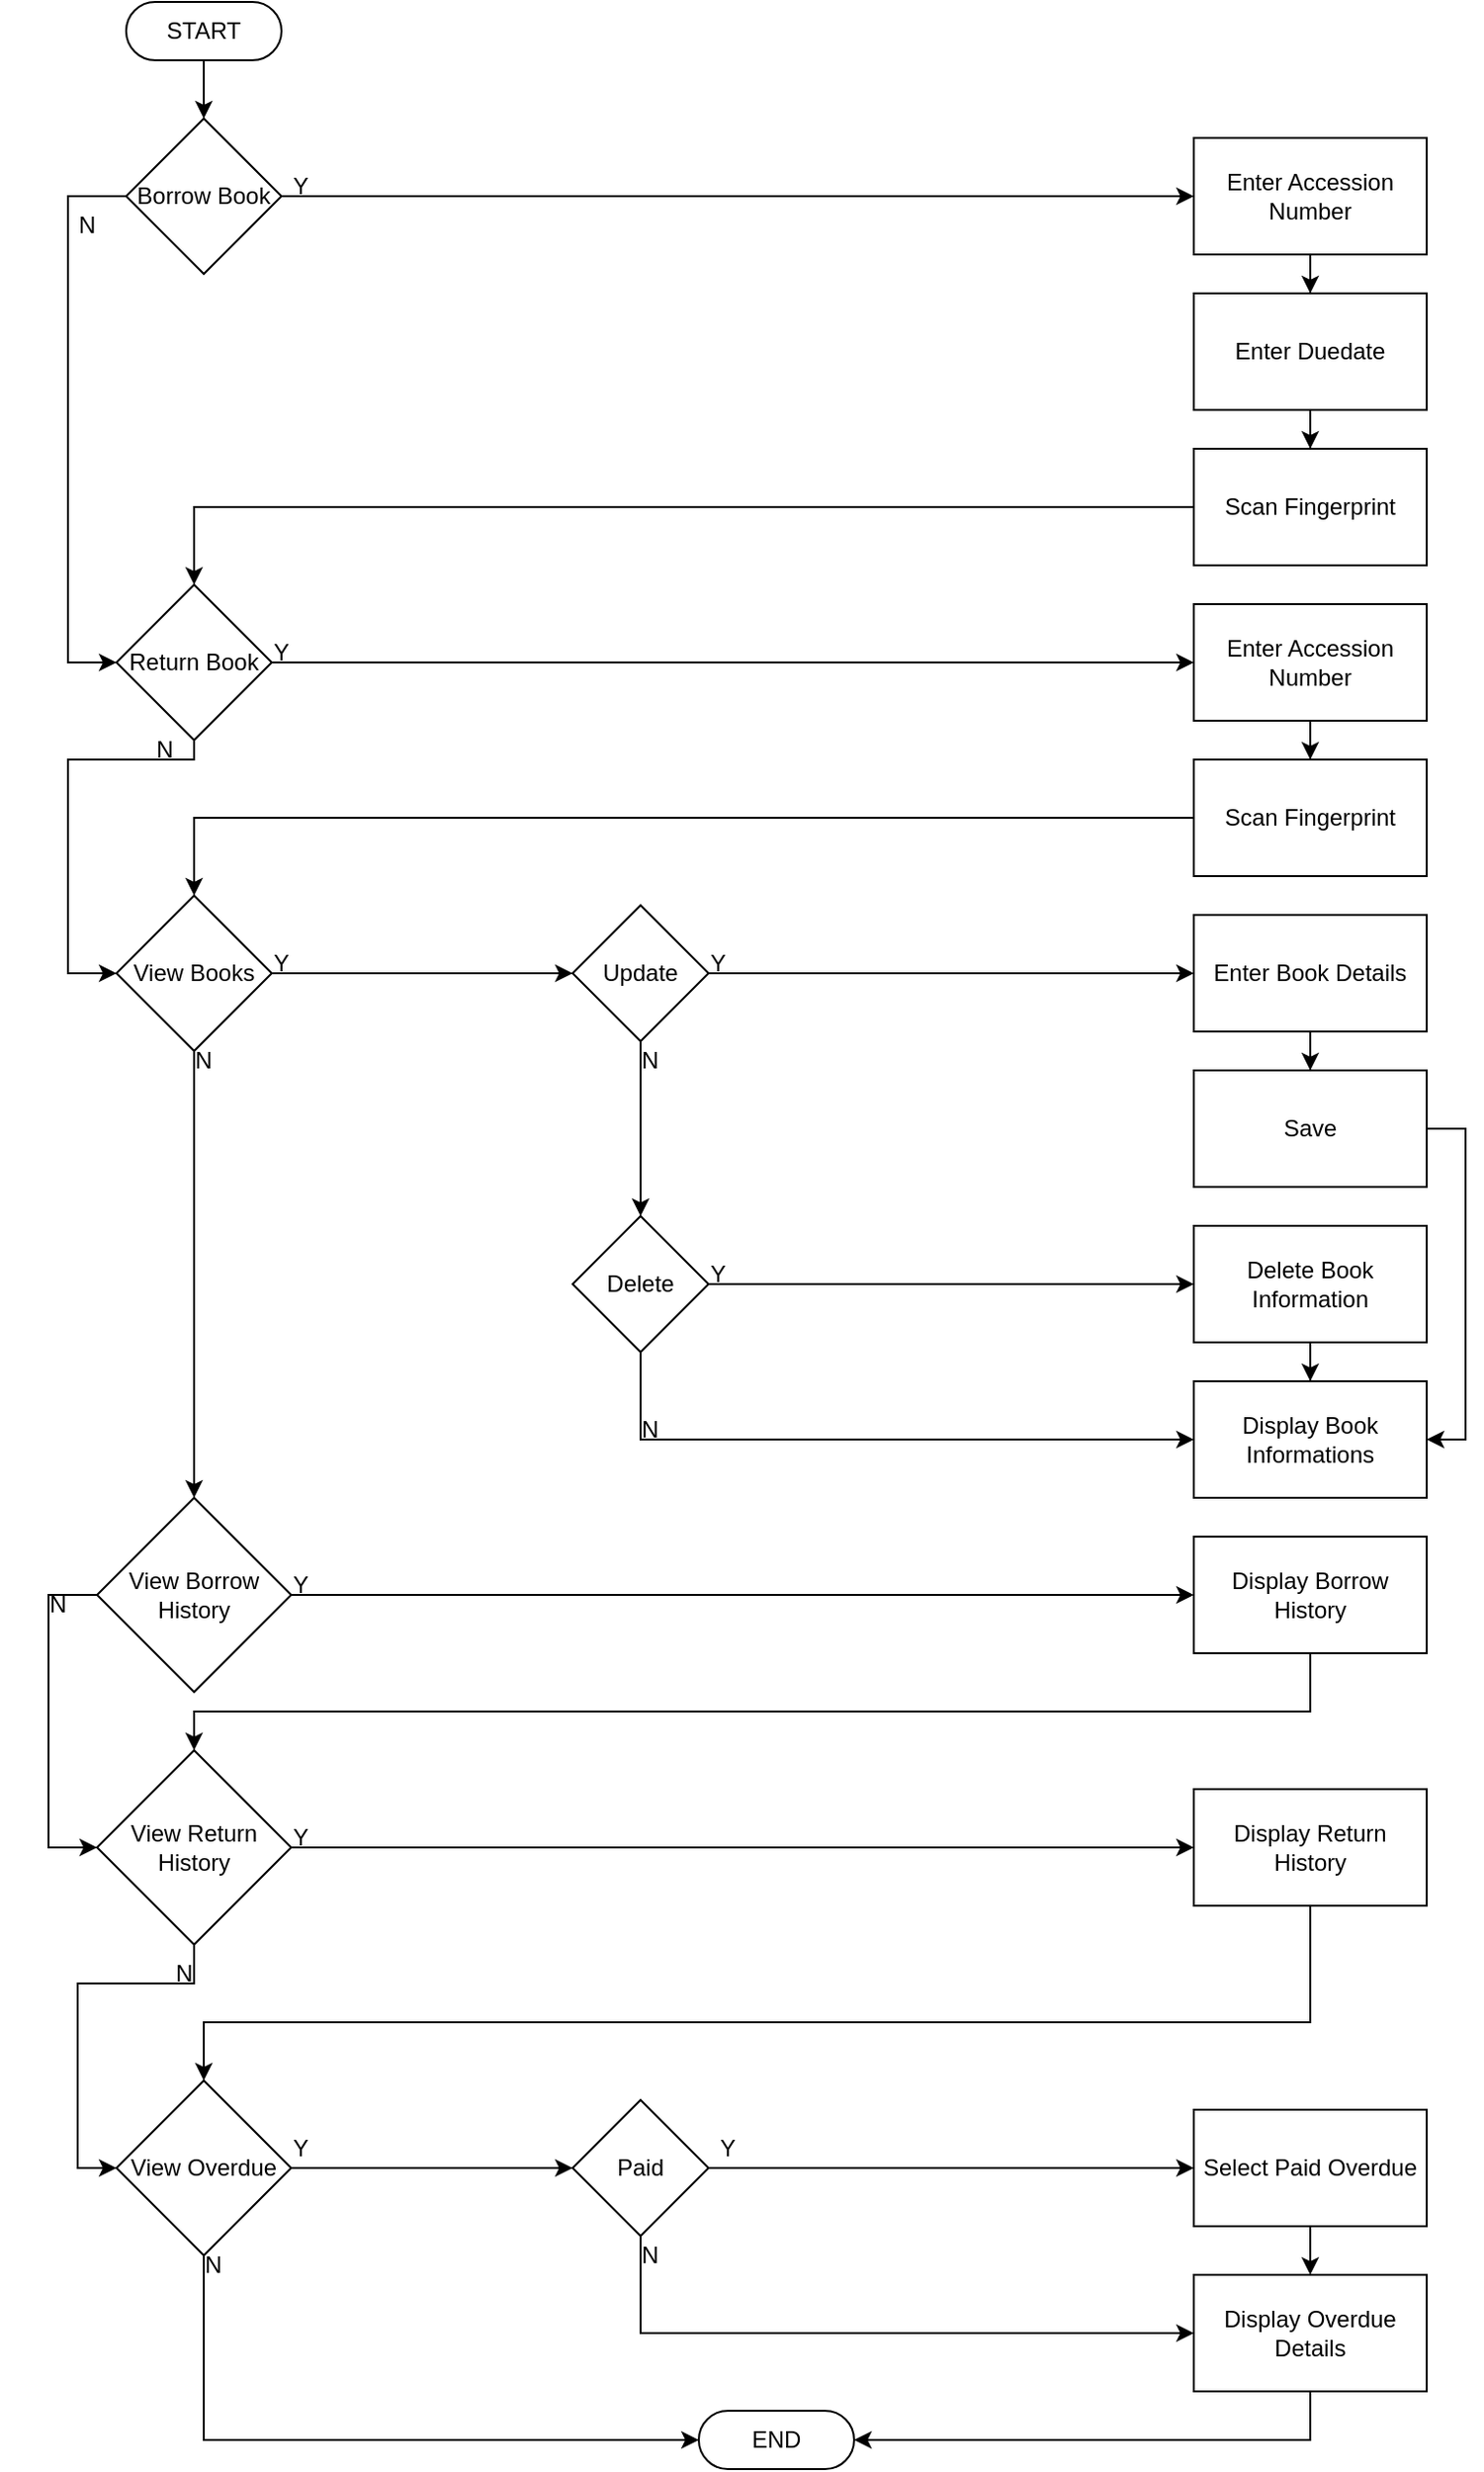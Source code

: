 <mxfile version="22.1.18" type="device">
  <diagram name="Page-1" id="9pUu9Wl4DCJIgBNYWcug">
    <mxGraphModel dx="1016" dy="619" grid="1" gridSize="10" guides="1" tooltips="1" connect="1" arrows="1" fold="1" page="1" pageScale="1" pageWidth="850" pageHeight="1100" math="0" shadow="0">
      <root>
        <mxCell id="0" />
        <mxCell id="1" parent="0" />
        <mxCell id="Z43VmYHaNltjWb4G_ZYM-8" style="edgeStyle=orthogonalEdgeStyle;rounded=0;orthogonalLoop=1;jettySize=auto;html=1;" parent="1" source="Z43VmYHaNltjWb4G_ZYM-1" target="Z43VmYHaNltjWb4G_ZYM-2" edge="1">
          <mxGeometry relative="1" as="geometry" />
        </mxCell>
        <mxCell id="Z43VmYHaNltjWb4G_ZYM-1" value="START" style="html=1;dashed=0;whiteSpace=wrap;shape=mxgraph.dfd.start" parent="1" vertex="1">
          <mxGeometry x="90" y="40" width="80" height="30" as="geometry" />
        </mxCell>
        <mxCell id="Z43VmYHaNltjWb4G_ZYM-15" style="edgeStyle=orthogonalEdgeStyle;rounded=0;orthogonalLoop=1;jettySize=auto;html=1;entryX=0;entryY=0.5;entryDx=0;entryDy=0;" parent="1" source="Z43VmYHaNltjWb4G_ZYM-2" target="Z43VmYHaNltjWb4G_ZYM-14" edge="1">
          <mxGeometry relative="1" as="geometry" />
        </mxCell>
        <mxCell id="Z43VmYHaNltjWb4G_ZYM-24" style="edgeStyle=orthogonalEdgeStyle;rounded=0;orthogonalLoop=1;jettySize=auto;html=1;entryX=0;entryY=0.5;entryDx=0;entryDy=0;" parent="1" source="Z43VmYHaNltjWb4G_ZYM-2" target="Z43VmYHaNltjWb4G_ZYM-3" edge="1">
          <mxGeometry relative="1" as="geometry">
            <Array as="points">
              <mxPoint x="60" y="140" />
              <mxPoint x="60" y="380" />
            </Array>
          </mxGeometry>
        </mxCell>
        <mxCell id="Z43VmYHaNltjWb4G_ZYM-2" value="Borrow Book" style="rhombus;whiteSpace=wrap;html=1;" parent="1" vertex="1">
          <mxGeometry x="90" y="100" width="80" height="80" as="geometry" />
        </mxCell>
        <mxCell id="Z43VmYHaNltjWb4G_ZYM-10" style="edgeStyle=orthogonalEdgeStyle;rounded=0;orthogonalLoop=1;jettySize=auto;html=1;entryX=0;entryY=0.5;entryDx=0;entryDy=0;" parent="1" source="Z43VmYHaNltjWb4G_ZYM-3" target="Z43VmYHaNltjWb4G_ZYM-4" edge="1">
          <mxGeometry relative="1" as="geometry">
            <Array as="points">
              <mxPoint x="125" y="430" />
              <mxPoint x="60" y="430" />
              <mxPoint x="60" y="540" />
            </Array>
          </mxGeometry>
        </mxCell>
        <mxCell id="Z43VmYHaNltjWb4G_ZYM-21" style="edgeStyle=orthogonalEdgeStyle;rounded=0;orthogonalLoop=1;jettySize=auto;html=1;entryX=0;entryY=0.5;entryDx=0;entryDy=0;" parent="1" source="Z43VmYHaNltjWb4G_ZYM-3" target="Z43VmYHaNltjWb4G_ZYM-20" edge="1">
          <mxGeometry relative="1" as="geometry" />
        </mxCell>
        <mxCell id="Z43VmYHaNltjWb4G_ZYM-3" value="Return Book" style="rhombus;whiteSpace=wrap;html=1;" parent="1" vertex="1">
          <mxGeometry x="85" y="340" width="80" height="80" as="geometry" />
        </mxCell>
        <mxCell id="Z43VmYHaNltjWb4G_ZYM-11" style="edgeStyle=orthogonalEdgeStyle;rounded=0;orthogonalLoop=1;jettySize=auto;html=1;" parent="1" source="Z43VmYHaNltjWb4G_ZYM-4" target="Z43VmYHaNltjWb4G_ZYM-5" edge="1">
          <mxGeometry relative="1" as="geometry" />
        </mxCell>
        <mxCell id="Z43VmYHaNltjWb4G_ZYM-30" style="edgeStyle=orthogonalEdgeStyle;rounded=0;orthogonalLoop=1;jettySize=auto;html=1;entryX=0;entryY=0.5;entryDx=0;entryDy=0;" parent="1" source="Z43VmYHaNltjWb4G_ZYM-4" target="Z43VmYHaNltjWb4G_ZYM-29" edge="1">
          <mxGeometry relative="1" as="geometry" />
        </mxCell>
        <mxCell id="Z43VmYHaNltjWb4G_ZYM-4" value="View Books" style="rhombus;whiteSpace=wrap;html=1;" parent="1" vertex="1">
          <mxGeometry x="85" y="500" width="80" height="80" as="geometry" />
        </mxCell>
        <mxCell id="Z43VmYHaNltjWb4G_ZYM-46" style="edgeStyle=orthogonalEdgeStyle;rounded=0;orthogonalLoop=1;jettySize=auto;html=1;entryX=0;entryY=0.5;entryDx=0;entryDy=0;" parent="1" source="Z43VmYHaNltjWb4G_ZYM-5" target="Z43VmYHaNltjWb4G_ZYM-44" edge="1">
          <mxGeometry relative="1" as="geometry" />
        </mxCell>
        <mxCell id="Z43VmYHaNltjWb4G_ZYM-48" style="edgeStyle=orthogonalEdgeStyle;rounded=0;orthogonalLoop=1;jettySize=auto;html=1;entryX=0;entryY=0.5;entryDx=0;entryDy=0;" parent="1" source="Z43VmYHaNltjWb4G_ZYM-5" target="Z43VmYHaNltjWb4G_ZYM-6" edge="1">
          <mxGeometry relative="1" as="geometry">
            <Array as="points">
              <mxPoint x="50" y="860" />
              <mxPoint x="50" y="990" />
            </Array>
          </mxGeometry>
        </mxCell>
        <mxCell id="Z43VmYHaNltjWb4G_ZYM-5" value="View Borrow History" style="rhombus;whiteSpace=wrap;html=1;" parent="1" vertex="1">
          <mxGeometry x="75" y="810" width="100" height="100" as="geometry" />
        </mxCell>
        <mxCell id="Z43VmYHaNltjWb4G_ZYM-47" style="edgeStyle=orthogonalEdgeStyle;rounded=0;orthogonalLoop=1;jettySize=auto;html=1;entryX=0;entryY=0.5;entryDx=0;entryDy=0;" parent="1" source="Z43VmYHaNltjWb4G_ZYM-6" target="Z43VmYHaNltjWb4G_ZYM-45" edge="1">
          <mxGeometry relative="1" as="geometry" />
        </mxCell>
        <mxCell id="Z43VmYHaNltjWb4G_ZYM-61" style="edgeStyle=orthogonalEdgeStyle;rounded=0;orthogonalLoop=1;jettySize=auto;html=1;entryX=0;entryY=0.5;entryDx=0;entryDy=0;" parent="1" source="Z43VmYHaNltjWb4G_ZYM-6" target="Z43VmYHaNltjWb4G_ZYM-7" edge="1">
          <mxGeometry relative="1" as="geometry">
            <Array as="points">
              <mxPoint x="125" y="1060" />
              <mxPoint x="65" y="1060" />
              <mxPoint x="65" y="1155" />
            </Array>
          </mxGeometry>
        </mxCell>
        <mxCell id="Z43VmYHaNltjWb4G_ZYM-6" value="View Return History" style="rhombus;whiteSpace=wrap;html=1;" parent="1" vertex="1">
          <mxGeometry x="75" y="940" width="100" height="100" as="geometry" />
        </mxCell>
        <mxCell id="Z43VmYHaNltjWb4G_ZYM-52" style="edgeStyle=orthogonalEdgeStyle;rounded=0;orthogonalLoop=1;jettySize=auto;html=1;entryX=0;entryY=0.5;entryDx=0;entryDy=0;" parent="1" source="Z43VmYHaNltjWb4G_ZYM-7" target="Z43VmYHaNltjWb4G_ZYM-51" edge="1">
          <mxGeometry relative="1" as="geometry" />
        </mxCell>
        <mxCell id="Z43VmYHaNltjWb4G_ZYM-7" value="View Overdue" style="rhombus;whiteSpace=wrap;html=1;" parent="1" vertex="1">
          <mxGeometry x="85" y="1110" width="90" height="90" as="geometry" />
        </mxCell>
        <mxCell id="Z43VmYHaNltjWb4G_ZYM-17" style="edgeStyle=orthogonalEdgeStyle;rounded=0;orthogonalLoop=1;jettySize=auto;html=1;" parent="1" source="Z43VmYHaNltjWb4G_ZYM-14" target="Z43VmYHaNltjWb4G_ZYM-16" edge="1">
          <mxGeometry relative="1" as="geometry" />
        </mxCell>
        <mxCell id="Z43VmYHaNltjWb4G_ZYM-14" value="Enter Accession Number" style="rounded=0;whiteSpace=wrap;html=1;" parent="1" vertex="1">
          <mxGeometry x="640" y="110" width="120" height="60" as="geometry" />
        </mxCell>
        <mxCell id="Z43VmYHaNltjWb4G_ZYM-19" style="edgeStyle=orthogonalEdgeStyle;rounded=0;orthogonalLoop=1;jettySize=auto;html=1;" parent="1" source="Z43VmYHaNltjWb4G_ZYM-16" target="Z43VmYHaNltjWb4G_ZYM-18" edge="1">
          <mxGeometry relative="1" as="geometry" />
        </mxCell>
        <mxCell id="Z43VmYHaNltjWb4G_ZYM-16" value="Enter Duedate" style="rounded=0;whiteSpace=wrap;html=1;" parent="1" vertex="1">
          <mxGeometry x="640" y="190" width="120" height="60" as="geometry" />
        </mxCell>
        <mxCell id="Z43VmYHaNltjWb4G_ZYM-25" style="edgeStyle=orthogonalEdgeStyle;rounded=0;orthogonalLoop=1;jettySize=auto;html=1;entryX=0.5;entryY=0;entryDx=0;entryDy=0;" parent="1" source="Z43VmYHaNltjWb4G_ZYM-18" target="Z43VmYHaNltjWb4G_ZYM-3" edge="1">
          <mxGeometry relative="1" as="geometry" />
        </mxCell>
        <mxCell id="Z43VmYHaNltjWb4G_ZYM-18" value="Scan Fingerprint" style="rounded=0;whiteSpace=wrap;html=1;" parent="1" vertex="1">
          <mxGeometry x="640" y="270" width="120" height="60" as="geometry" />
        </mxCell>
        <mxCell id="Z43VmYHaNltjWb4G_ZYM-23" style="edgeStyle=orthogonalEdgeStyle;rounded=0;orthogonalLoop=1;jettySize=auto;html=1;entryX=0.5;entryY=0;entryDx=0;entryDy=0;" parent="1" source="Z43VmYHaNltjWb4G_ZYM-20" target="Z43VmYHaNltjWb4G_ZYM-22" edge="1">
          <mxGeometry relative="1" as="geometry" />
        </mxCell>
        <mxCell id="Z43VmYHaNltjWb4G_ZYM-20" value="Enter Accession Number" style="rounded=0;whiteSpace=wrap;html=1;" parent="1" vertex="1">
          <mxGeometry x="640" y="350" width="120" height="60" as="geometry" />
        </mxCell>
        <mxCell id="Z43VmYHaNltjWb4G_ZYM-26" style="edgeStyle=orthogonalEdgeStyle;rounded=0;orthogonalLoop=1;jettySize=auto;html=1;entryX=0.5;entryY=0;entryDx=0;entryDy=0;" parent="1" source="Z43VmYHaNltjWb4G_ZYM-22" target="Z43VmYHaNltjWb4G_ZYM-4" edge="1">
          <mxGeometry relative="1" as="geometry" />
        </mxCell>
        <mxCell id="Z43VmYHaNltjWb4G_ZYM-22" value="Scan Fingerprint" style="rounded=0;whiteSpace=wrap;html=1;" parent="1" vertex="1">
          <mxGeometry x="640" y="430" width="120" height="60" as="geometry" />
        </mxCell>
        <mxCell id="Z43VmYHaNltjWb4G_ZYM-32" style="edgeStyle=orthogonalEdgeStyle;rounded=0;orthogonalLoop=1;jettySize=auto;html=1;" parent="1" source="Z43VmYHaNltjWb4G_ZYM-29" target="Z43VmYHaNltjWb4G_ZYM-31" edge="1">
          <mxGeometry relative="1" as="geometry">
            <Array as="points">
              <mxPoint x="355" y="700" />
              <mxPoint x="355" y="700" />
            </Array>
          </mxGeometry>
        </mxCell>
        <mxCell id="Z43VmYHaNltjWb4G_ZYM-34" style="edgeStyle=orthogonalEdgeStyle;rounded=0;orthogonalLoop=1;jettySize=auto;html=1;entryX=0;entryY=0.5;entryDx=0;entryDy=0;" parent="1" source="Z43VmYHaNltjWb4G_ZYM-29" target="Z43VmYHaNltjWb4G_ZYM-33" edge="1">
          <mxGeometry relative="1" as="geometry" />
        </mxCell>
        <mxCell id="Z43VmYHaNltjWb4G_ZYM-29" value="Update" style="rhombus;whiteSpace=wrap;html=1;" parent="1" vertex="1">
          <mxGeometry x="320" y="505" width="70" height="70" as="geometry" />
        </mxCell>
        <mxCell id="Z43VmYHaNltjWb4G_ZYM-39" style="edgeStyle=orthogonalEdgeStyle;rounded=0;orthogonalLoop=1;jettySize=auto;html=1;entryX=0;entryY=0.5;entryDx=0;entryDy=0;" parent="1" source="Z43VmYHaNltjWb4G_ZYM-31" target="Z43VmYHaNltjWb4G_ZYM-38" edge="1">
          <mxGeometry relative="1" as="geometry" />
        </mxCell>
        <mxCell id="Z43VmYHaNltjWb4G_ZYM-41" style="edgeStyle=orthogonalEdgeStyle;rounded=0;orthogonalLoop=1;jettySize=auto;html=1;entryX=0;entryY=0.5;entryDx=0;entryDy=0;" parent="1" source="Z43VmYHaNltjWb4G_ZYM-31" target="Z43VmYHaNltjWb4G_ZYM-40" edge="1">
          <mxGeometry relative="1" as="geometry">
            <Array as="points">
              <mxPoint x="355" y="780" />
            </Array>
          </mxGeometry>
        </mxCell>
        <mxCell id="Z43VmYHaNltjWb4G_ZYM-31" value="Delete" style="rhombus;whiteSpace=wrap;html=1;" parent="1" vertex="1">
          <mxGeometry x="320" y="665" width="70" height="70" as="geometry" />
        </mxCell>
        <mxCell id="Z43VmYHaNltjWb4G_ZYM-36" style="edgeStyle=orthogonalEdgeStyle;rounded=0;orthogonalLoop=1;jettySize=auto;html=1;" parent="1" source="Z43VmYHaNltjWb4G_ZYM-33" target="Z43VmYHaNltjWb4G_ZYM-35" edge="1">
          <mxGeometry relative="1" as="geometry" />
        </mxCell>
        <mxCell id="Z43VmYHaNltjWb4G_ZYM-33" value="Enter Book Details" style="rounded=0;whiteSpace=wrap;html=1;" parent="1" vertex="1">
          <mxGeometry x="640" y="510" width="120" height="60" as="geometry" />
        </mxCell>
        <mxCell id="Z43VmYHaNltjWb4G_ZYM-43" style="edgeStyle=orthogonalEdgeStyle;rounded=0;orthogonalLoop=1;jettySize=auto;html=1;entryX=1;entryY=0.5;entryDx=0;entryDy=0;" parent="1" source="Z43VmYHaNltjWb4G_ZYM-35" target="Z43VmYHaNltjWb4G_ZYM-40" edge="1">
          <mxGeometry relative="1" as="geometry">
            <Array as="points">
              <mxPoint x="780" y="620" />
              <mxPoint x="780" y="780" />
            </Array>
          </mxGeometry>
        </mxCell>
        <mxCell id="Z43VmYHaNltjWb4G_ZYM-35" value="Save" style="rounded=0;whiteSpace=wrap;html=1;" parent="1" vertex="1">
          <mxGeometry x="640" y="590" width="120" height="60" as="geometry" />
        </mxCell>
        <mxCell id="Z43VmYHaNltjWb4G_ZYM-42" style="edgeStyle=orthogonalEdgeStyle;rounded=0;orthogonalLoop=1;jettySize=auto;html=1;entryX=0.5;entryY=0;entryDx=0;entryDy=0;" parent="1" source="Z43VmYHaNltjWb4G_ZYM-38" target="Z43VmYHaNltjWb4G_ZYM-40" edge="1">
          <mxGeometry relative="1" as="geometry" />
        </mxCell>
        <mxCell id="Z43VmYHaNltjWb4G_ZYM-38" value="Delete Book Information" style="rounded=0;whiteSpace=wrap;html=1;" parent="1" vertex="1">
          <mxGeometry x="640" y="670" width="120" height="60" as="geometry" />
        </mxCell>
        <mxCell id="Z43VmYHaNltjWb4G_ZYM-40" value="Display Book Informations" style="rounded=0;whiteSpace=wrap;html=1;" parent="1" vertex="1">
          <mxGeometry x="640" y="750" width="120" height="60" as="geometry" />
        </mxCell>
        <mxCell id="Z43VmYHaNltjWb4G_ZYM-49" style="edgeStyle=orthogonalEdgeStyle;rounded=0;orthogonalLoop=1;jettySize=auto;html=1;" parent="1" source="Z43VmYHaNltjWb4G_ZYM-44" target="Z43VmYHaNltjWb4G_ZYM-6" edge="1">
          <mxGeometry relative="1" as="geometry">
            <Array as="points">
              <mxPoint x="700" y="920" />
              <mxPoint x="125" y="920" />
            </Array>
          </mxGeometry>
        </mxCell>
        <mxCell id="Z43VmYHaNltjWb4G_ZYM-44" value="Display Borrow History" style="rounded=0;whiteSpace=wrap;html=1;" parent="1" vertex="1">
          <mxGeometry x="640" y="830" width="120" height="60" as="geometry" />
        </mxCell>
        <mxCell id="Z43VmYHaNltjWb4G_ZYM-45" value="Display Return History" style="rounded=0;whiteSpace=wrap;html=1;" parent="1" vertex="1">
          <mxGeometry x="640" y="960" width="120" height="60" as="geometry" />
        </mxCell>
        <mxCell id="Z43VmYHaNltjWb4G_ZYM-54" style="edgeStyle=orthogonalEdgeStyle;rounded=0;orthogonalLoop=1;jettySize=auto;html=1;entryX=0;entryY=0.5;entryDx=0;entryDy=0;" parent="1" source="Z43VmYHaNltjWb4G_ZYM-51" target="Z43VmYHaNltjWb4G_ZYM-53" edge="1">
          <mxGeometry relative="1" as="geometry" />
        </mxCell>
        <mxCell id="Z43VmYHaNltjWb4G_ZYM-57" style="edgeStyle=orthogonalEdgeStyle;rounded=0;orthogonalLoop=1;jettySize=auto;html=1;entryX=0;entryY=0.5;entryDx=0;entryDy=0;" parent="1" source="Z43VmYHaNltjWb4G_ZYM-51" target="Z43VmYHaNltjWb4G_ZYM-55" edge="1">
          <mxGeometry relative="1" as="geometry">
            <Array as="points">
              <mxPoint x="355" y="1240" />
            </Array>
          </mxGeometry>
        </mxCell>
        <mxCell id="Z43VmYHaNltjWb4G_ZYM-51" value="Paid" style="rhombus;whiteSpace=wrap;html=1;" parent="1" vertex="1">
          <mxGeometry x="320" y="1120" width="70" height="70" as="geometry" />
        </mxCell>
        <mxCell id="Z43VmYHaNltjWb4G_ZYM-56" style="edgeStyle=orthogonalEdgeStyle;rounded=0;orthogonalLoop=1;jettySize=auto;html=1;" parent="1" source="Z43VmYHaNltjWb4G_ZYM-53" target="Z43VmYHaNltjWb4G_ZYM-55" edge="1">
          <mxGeometry relative="1" as="geometry" />
        </mxCell>
        <mxCell id="Z43VmYHaNltjWb4G_ZYM-53" value="Select Paid Overdue" style="rounded=0;whiteSpace=wrap;html=1;" parent="1" vertex="1">
          <mxGeometry x="640" y="1125" width="120" height="60" as="geometry" />
        </mxCell>
        <mxCell id="Z43VmYHaNltjWb4G_ZYM-55" value="Display Overdue Details" style="rounded=0;whiteSpace=wrap;html=1;" parent="1" vertex="1">
          <mxGeometry x="640" y="1210" width="120" height="60" as="geometry" />
        </mxCell>
        <mxCell id="Z43VmYHaNltjWb4G_ZYM-58" value="END" style="html=1;dashed=0;whiteSpace=wrap;shape=mxgraph.dfd.start" parent="1" vertex="1">
          <mxGeometry x="385" y="1280" width="80" height="30" as="geometry" />
        </mxCell>
        <mxCell id="Z43VmYHaNltjWb4G_ZYM-59" style="edgeStyle=orthogonalEdgeStyle;rounded=0;orthogonalLoop=1;jettySize=auto;html=1;entryX=0;entryY=0.5;entryDx=0;entryDy=0;entryPerimeter=0;" parent="1" source="Z43VmYHaNltjWb4G_ZYM-7" target="Z43VmYHaNltjWb4G_ZYM-58" edge="1">
          <mxGeometry relative="1" as="geometry">
            <Array as="points">
              <mxPoint x="130" y="1295" />
            </Array>
          </mxGeometry>
        </mxCell>
        <mxCell id="Z43VmYHaNltjWb4G_ZYM-60" style="edgeStyle=orthogonalEdgeStyle;rounded=0;orthogonalLoop=1;jettySize=auto;html=1;entryX=1;entryY=0.5;entryDx=0;entryDy=0;entryPerimeter=0;" parent="1" source="Z43VmYHaNltjWb4G_ZYM-55" target="Z43VmYHaNltjWb4G_ZYM-58" edge="1">
          <mxGeometry relative="1" as="geometry">
            <Array as="points">
              <mxPoint x="700" y="1295" />
            </Array>
          </mxGeometry>
        </mxCell>
        <mxCell id="Z43VmYHaNltjWb4G_ZYM-62" style="edgeStyle=orthogonalEdgeStyle;rounded=0;orthogonalLoop=1;jettySize=auto;html=1;entryX=0.5;entryY=0;entryDx=0;entryDy=0;" parent="1" source="Z43VmYHaNltjWb4G_ZYM-45" target="Z43VmYHaNltjWb4G_ZYM-7" edge="1">
          <mxGeometry relative="1" as="geometry">
            <Array as="points">
              <mxPoint x="700" y="1080" />
              <mxPoint x="130" y="1080" />
            </Array>
          </mxGeometry>
        </mxCell>
        <mxCell id="e2DBWJYDvQBzY5ssenAn-1" value="Y" style="text;html=1;strokeColor=none;fillColor=none;align=center;verticalAlign=middle;whiteSpace=wrap;rounded=0;" vertex="1" parent="1">
          <mxGeometry x="150" y="120" width="60" height="30" as="geometry" />
        </mxCell>
        <mxCell id="e2DBWJYDvQBzY5ssenAn-2" value="Y" style="text;html=1;strokeColor=none;fillColor=none;align=center;verticalAlign=middle;whiteSpace=wrap;rounded=0;" vertex="1" parent="1">
          <mxGeometry x="140" y="360" width="60" height="30" as="geometry" />
        </mxCell>
        <mxCell id="e2DBWJYDvQBzY5ssenAn-3" value="Y" style="text;html=1;strokeColor=none;fillColor=none;align=center;verticalAlign=middle;whiteSpace=wrap;rounded=0;" vertex="1" parent="1">
          <mxGeometry x="140" y="520" width="60" height="30" as="geometry" />
        </mxCell>
        <mxCell id="e2DBWJYDvQBzY5ssenAn-5" value="Y" style="text;html=1;strokeColor=none;fillColor=none;align=center;verticalAlign=middle;whiteSpace=wrap;rounded=0;" vertex="1" parent="1">
          <mxGeometry x="365" y="520" width="60" height="30" as="geometry" />
        </mxCell>
        <mxCell id="e2DBWJYDvQBzY5ssenAn-6" value="Y" style="text;html=1;strokeColor=none;fillColor=none;align=center;verticalAlign=middle;whiteSpace=wrap;rounded=0;" vertex="1" parent="1">
          <mxGeometry x="365" y="680" width="60" height="30" as="geometry" />
        </mxCell>
        <mxCell id="e2DBWJYDvQBzY5ssenAn-7" value="Y" style="text;html=1;strokeColor=none;fillColor=none;align=center;verticalAlign=middle;whiteSpace=wrap;rounded=0;" vertex="1" parent="1">
          <mxGeometry x="150" y="840" width="60" height="30" as="geometry" />
        </mxCell>
        <mxCell id="e2DBWJYDvQBzY5ssenAn-8" value="Y" style="text;html=1;strokeColor=none;fillColor=none;align=center;verticalAlign=middle;whiteSpace=wrap;rounded=0;" vertex="1" parent="1">
          <mxGeometry x="150" y="970" width="60" height="30" as="geometry" />
        </mxCell>
        <mxCell id="e2DBWJYDvQBzY5ssenAn-9" value="Y" style="text;html=1;strokeColor=none;fillColor=none;align=center;verticalAlign=middle;whiteSpace=wrap;rounded=0;" vertex="1" parent="1">
          <mxGeometry x="150" y="1130" width="60" height="30" as="geometry" />
        </mxCell>
        <mxCell id="e2DBWJYDvQBzY5ssenAn-10" value="Y" style="text;html=1;strokeColor=none;fillColor=none;align=center;verticalAlign=middle;whiteSpace=wrap;rounded=0;" vertex="1" parent="1">
          <mxGeometry x="370" y="1130" width="60" height="30" as="geometry" />
        </mxCell>
        <mxCell id="e2DBWJYDvQBzY5ssenAn-11" value="N" style="text;html=1;strokeColor=none;fillColor=none;align=center;verticalAlign=middle;whiteSpace=wrap;rounded=0;" vertex="1" parent="1">
          <mxGeometry x="330" y="1185" width="60" height="30" as="geometry" />
        </mxCell>
        <mxCell id="e2DBWJYDvQBzY5ssenAn-12" value="N" style="text;html=1;strokeColor=none;fillColor=none;align=center;verticalAlign=middle;whiteSpace=wrap;rounded=0;" vertex="1" parent="1">
          <mxGeometry x="105" y="1190" width="60" height="30" as="geometry" />
        </mxCell>
        <mxCell id="e2DBWJYDvQBzY5ssenAn-13" value="N" style="text;html=1;strokeColor=none;fillColor=none;align=center;verticalAlign=middle;whiteSpace=wrap;rounded=0;" vertex="1" parent="1">
          <mxGeometry x="90" y="1040" width="60" height="30" as="geometry" />
        </mxCell>
        <mxCell id="e2DBWJYDvQBzY5ssenAn-14" value="N" style="text;html=1;strokeColor=none;fillColor=none;align=center;verticalAlign=middle;whiteSpace=wrap;rounded=0;" vertex="1" parent="1">
          <mxGeometry x="25" y="850" width="60" height="30" as="geometry" />
        </mxCell>
        <mxCell id="e2DBWJYDvQBzY5ssenAn-15" value="N" style="text;html=1;strokeColor=none;fillColor=none;align=center;verticalAlign=middle;whiteSpace=wrap;rounded=0;" vertex="1" parent="1">
          <mxGeometry x="330" y="760" width="60" height="30" as="geometry" />
        </mxCell>
        <mxCell id="e2DBWJYDvQBzY5ssenAn-16" value="N" style="text;html=1;strokeColor=none;fillColor=none;align=center;verticalAlign=middle;whiteSpace=wrap;rounded=0;" vertex="1" parent="1">
          <mxGeometry x="330" y="570" width="60" height="30" as="geometry" />
        </mxCell>
        <mxCell id="e2DBWJYDvQBzY5ssenAn-17" value="N" style="text;html=1;strokeColor=none;fillColor=none;align=center;verticalAlign=middle;whiteSpace=wrap;rounded=0;" vertex="1" parent="1">
          <mxGeometry x="100" y="570" width="60" height="30" as="geometry" />
        </mxCell>
        <mxCell id="e2DBWJYDvQBzY5ssenAn-18" value="N" style="text;html=1;strokeColor=none;fillColor=none;align=center;verticalAlign=middle;whiteSpace=wrap;rounded=0;" vertex="1" parent="1">
          <mxGeometry x="80" y="410" width="60" height="30" as="geometry" />
        </mxCell>
        <mxCell id="e2DBWJYDvQBzY5ssenAn-19" value="N" style="text;html=1;strokeColor=none;fillColor=none;align=center;verticalAlign=middle;whiteSpace=wrap;rounded=0;" vertex="1" parent="1">
          <mxGeometry x="40" y="140" width="60" height="30" as="geometry" />
        </mxCell>
      </root>
    </mxGraphModel>
  </diagram>
</mxfile>
